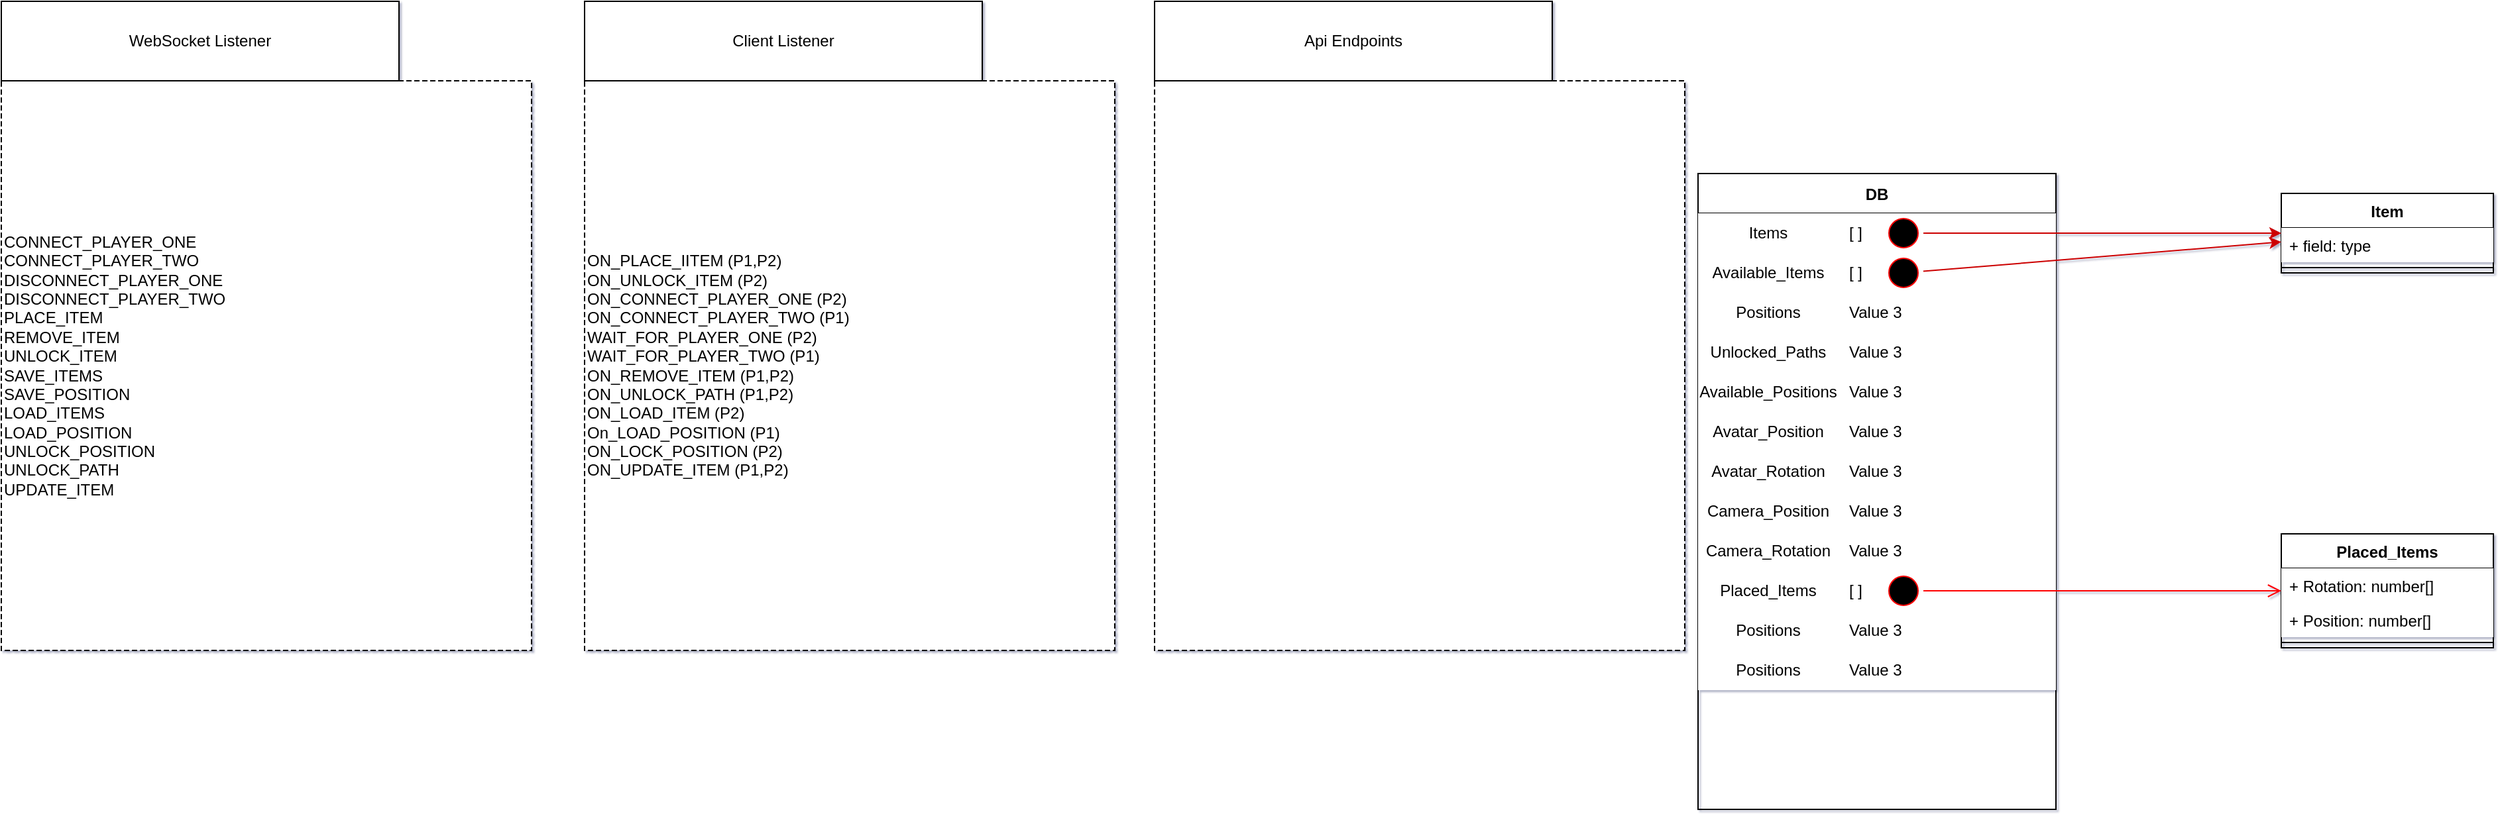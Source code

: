 <mxfile>
    <diagram id="mYibVGyzT6hVzNFoOZ4g" name="Page-1">
        <mxGraphModel dx="3292" dy="1272" grid="1" gridSize="10" guides="1" tooltips="1" connect="1" arrows="1" fold="1" page="1" pageScale="1" pageWidth="850" pageHeight="1100" background="#ffffff" math="0" shadow="1">
            <root>
                <mxCell id="0"/>
                <mxCell id="1" parent="0"/>
                <mxCell id="8" value="" style="group" vertex="1" connectable="0" parent="1">
                    <mxGeometry x="-1560" y="210" width="400" height="490" as="geometry"/>
                </mxCell>
                <mxCell id="2" value="CONNECT_PLAYER_ONE&lt;br&gt;CONNECT_PLAYER_TWO&lt;br&gt;DISCONNECT_PLAYER_ONE&lt;br&gt;DISCONNECT_PLAYER_TWO&lt;br&gt;PLACE_ITEM&lt;br&gt;REMOVE_ITEM&lt;br&gt;UNLOCK_ITEM&lt;br&gt;SAVE_ITEMS&lt;br&gt;SAVE_POSITION&lt;br&gt;LOAD_ITEMS&lt;br&gt;LOAD_POSITION&lt;br&gt;UNLOCK_POSITION&lt;br&gt;UNLOCK_PATH&lt;br&gt;UPDATE_ITEM" style="shape=partialRectangle;html=1;top=1;align=left;dashed=1;" parent="8" vertex="1">
                    <mxGeometry y="60" width="400" height="430" as="geometry"/>
                </mxCell>
                <mxCell id="7" value="" style="group" vertex="1" connectable="0" parent="8">
                    <mxGeometry width="300" height="60" as="geometry"/>
                </mxCell>
                <mxCell id="5" value="" style="rounded=0;whiteSpace=wrap;html=1;" vertex="1" parent="7">
                    <mxGeometry width="300" height="60" as="geometry"/>
                </mxCell>
                <mxCell id="6" value="WebSocket Listener" style="text;html=1;strokeColor=none;fillColor=none;align=center;verticalAlign=middle;whiteSpace=wrap;rounded=0;" vertex="1" parent="7">
                    <mxGeometry x="80" y="15" width="140" height="30" as="geometry"/>
                </mxCell>
                <mxCell id="9" value="" style="group" vertex="1" connectable="0" parent="1">
                    <mxGeometry x="-1120" y="210" width="400" height="490" as="geometry"/>
                </mxCell>
                <mxCell id="10" value="ON_PLACE_IITEM (P1,P2)&lt;br&gt;ON_UNLOCK_ITEM (P2)&lt;br&gt;ON_CONNECT_PLAYER_ONE (P2)&lt;br&gt;ON_CONNECT_PLAYER_TWO (P1)&lt;br&gt;WAIT_FOR_PLAYER_ONE (P2)&lt;br&gt;WAIT_FOR_PLAYER_TWO (P1)&lt;br&gt;ON_REMOVE_ITEM (P1,P2)&lt;br&gt;ON_UNLOCK_PATH (P1,P2)&lt;br&gt;ON_LOAD_ITEM (P2)&lt;br&gt;On_LOAD_POSITION (P1)&lt;br&gt;ON_LOCK_POSITION (P2)&lt;br&gt;ON_UPDATE_ITEM (P1,P2)" style="shape=partialRectangle;html=1;top=1;align=left;dashed=1;" vertex="1" parent="9">
                    <mxGeometry y="60" width="400" height="430" as="geometry"/>
                </mxCell>
                <mxCell id="11" value="" style="group" vertex="1" connectable="0" parent="9">
                    <mxGeometry width="300" height="60" as="geometry"/>
                </mxCell>
                <mxCell id="12" value="" style="rounded=0;whiteSpace=wrap;html=1;" vertex="1" parent="11">
                    <mxGeometry width="300" height="60" as="geometry"/>
                </mxCell>
                <mxCell id="13" value="Client Listener" style="text;html=1;strokeColor=none;fillColor=none;align=center;verticalAlign=middle;whiteSpace=wrap;rounded=0;" vertex="1" parent="11">
                    <mxGeometry x="80" y="15" width="140" height="30" as="geometry"/>
                </mxCell>
                <mxCell id="14" value="" style="group" vertex="1" connectable="0" parent="1">
                    <mxGeometry x="-690" y="210" width="400" height="490" as="geometry"/>
                </mxCell>
                <mxCell id="15" value="" style="shape=partialRectangle;html=1;top=1;align=left;dashed=1;" vertex="1" parent="14">
                    <mxGeometry y="60" width="400" height="430" as="geometry"/>
                </mxCell>
                <mxCell id="16" value="" style="group" vertex="1" connectable="0" parent="14">
                    <mxGeometry width="300" height="60" as="geometry"/>
                </mxCell>
                <mxCell id="17" value="" style="rounded=0;whiteSpace=wrap;html=1;" vertex="1" parent="16">
                    <mxGeometry width="300" height="60" as="geometry"/>
                </mxCell>
                <mxCell id="18" value="Api Endpoints" style="text;html=1;strokeColor=none;fillColor=none;align=center;verticalAlign=middle;whiteSpace=wrap;rounded=0;" vertex="1" parent="16">
                    <mxGeometry x="80" y="15" width="140" height="30" as="geometry"/>
                </mxCell>
                <mxCell id="19" value="DB" style="shape=table;startSize=30;container=1;collapsible=0;childLayout=tableLayout;fixedRows=1;rowLines=0;fontStyle=1;" vertex="1" parent="1">
                    <mxGeometry x="-280" y="340" width="270" height="480" as="geometry"/>
                </mxCell>
                <mxCell id="20" value="" style="shape=tableRow;horizontal=0;startSize=0;swimlaneHead=0;swimlaneBody=0;top=0;left=0;bottom=0;right=0;collapsible=0;dropTarget=0;fillColor=none;points=[[0,0.5],[1,0.5]];portConstraint=eastwest;" vertex="1" parent="19">
                    <mxGeometry y="30" width="270" height="30" as="geometry"/>
                </mxCell>
                <mxCell id="21" value="Items" style="shape=partialRectangle;html=1;whiteSpace=wrap;connectable=0;fillColor=default;top=0;left=0;bottom=0;right=0;overflow=hidden;pointerEvents=1;strokeColor=#000000;" vertex="1" parent="20">
                    <mxGeometry width="106" height="30" as="geometry">
                        <mxRectangle width="106" height="30" as="alternateBounds"/>
                    </mxGeometry>
                </mxCell>
                <mxCell id="22" value="[ ]" style="shape=partialRectangle;html=1;whiteSpace=wrap;connectable=0;fillColor=default;top=0;left=0;bottom=0;right=0;align=left;spacingLeft=6;overflow=hidden;strokeColor=#000000;" vertex="1" parent="20">
                    <mxGeometry x="106" width="164" height="30" as="geometry">
                        <mxRectangle width="164" height="30" as="alternateBounds"/>
                    </mxGeometry>
                </mxCell>
                <mxCell id="23" value="" style="shape=tableRow;horizontal=0;startSize=0;swimlaneHead=0;swimlaneBody=0;top=0;left=0;bottom=0;right=0;collapsible=0;dropTarget=0;fillColor=none;points=[[0,0.5],[1,0.5]];portConstraint=eastwest;" vertex="1" parent="19">
                    <mxGeometry y="60" width="270" height="30" as="geometry"/>
                </mxCell>
                <mxCell id="24" value="Available_Items" style="shape=partialRectangle;html=1;whiteSpace=wrap;connectable=0;fillColor=default;top=0;left=0;bottom=0;right=0;overflow=hidden;strokeColor=#000000;" vertex="1" parent="23">
                    <mxGeometry width="106" height="30" as="geometry">
                        <mxRectangle width="106" height="30" as="alternateBounds"/>
                    </mxGeometry>
                </mxCell>
                <mxCell id="25" value="[ ]" style="shape=partialRectangle;html=1;whiteSpace=wrap;connectable=0;fillColor=default;top=0;left=0;bottom=0;right=0;align=left;spacingLeft=6;overflow=hidden;strokeColor=#000000;" vertex="1" parent="23">
                    <mxGeometry x="106" width="164" height="30" as="geometry">
                        <mxRectangle width="164" height="30" as="alternateBounds"/>
                    </mxGeometry>
                </mxCell>
                <mxCell id="26" value="" style="shape=tableRow;horizontal=0;startSize=0;swimlaneHead=0;swimlaneBody=0;top=0;left=0;bottom=0;right=0;collapsible=0;dropTarget=0;fillColor=none;points=[[0,0.5],[1,0.5]];portConstraint=eastwest;" vertex="1" parent="19">
                    <mxGeometry y="90" width="270" height="30" as="geometry"/>
                </mxCell>
                <mxCell id="27" value="Positions" style="shape=partialRectangle;html=1;whiteSpace=wrap;connectable=0;fillColor=default;top=0;left=0;bottom=0;right=0;overflow=hidden;strokeColor=#000000;" vertex="1" parent="26">
                    <mxGeometry width="106" height="30" as="geometry">
                        <mxRectangle width="106" height="30" as="alternateBounds"/>
                    </mxGeometry>
                </mxCell>
                <mxCell id="28" value="Value 3" style="shape=partialRectangle;html=1;whiteSpace=wrap;connectable=0;fillColor=default;top=0;left=0;bottom=0;right=0;align=left;spacingLeft=6;overflow=hidden;strokeColor=#000000;" vertex="1" parent="26">
                    <mxGeometry x="106" width="164" height="30" as="geometry">
                        <mxRectangle width="164" height="30" as="alternateBounds"/>
                    </mxGeometry>
                </mxCell>
                <mxCell id="29" value="" style="shape=tableRow;horizontal=0;startSize=0;swimlaneHead=0;swimlaneBody=0;top=0;left=0;bottom=0;right=0;collapsible=0;dropTarget=0;fillColor=none;points=[[0,0.5],[1,0.5]];portConstraint=eastwest;" vertex="1" parent="19">
                    <mxGeometry y="120" width="270" height="30" as="geometry"/>
                </mxCell>
                <mxCell id="30" value="Unlocked_Paths" style="shape=partialRectangle;html=1;whiteSpace=wrap;connectable=0;fillColor=default;top=0;left=0;bottom=0;right=0;overflow=hidden;strokeColor=#000000;" vertex="1" parent="29">
                    <mxGeometry width="106" height="30" as="geometry">
                        <mxRectangle width="106" height="30" as="alternateBounds"/>
                    </mxGeometry>
                </mxCell>
                <mxCell id="31" value="Value 3" style="shape=partialRectangle;html=1;whiteSpace=wrap;connectable=0;fillColor=default;top=0;left=0;bottom=0;right=0;align=left;spacingLeft=6;overflow=hidden;strokeColor=#000000;" vertex="1" parent="29">
                    <mxGeometry x="106" width="164" height="30" as="geometry">
                        <mxRectangle width="164" height="30" as="alternateBounds"/>
                    </mxGeometry>
                </mxCell>
                <mxCell id="32" value="" style="shape=tableRow;horizontal=0;startSize=0;swimlaneHead=0;swimlaneBody=0;top=0;left=0;bottom=0;right=0;collapsible=0;dropTarget=0;fillColor=none;points=[[0,0.5],[1,0.5]];portConstraint=eastwest;" vertex="1" parent="19">
                    <mxGeometry y="150" width="270" height="30" as="geometry"/>
                </mxCell>
                <mxCell id="33" value="Available_Positions" style="shape=partialRectangle;html=1;whiteSpace=wrap;connectable=0;fillColor=default;top=0;left=0;bottom=0;right=0;overflow=hidden;strokeColor=#000000;" vertex="1" parent="32">
                    <mxGeometry width="106" height="30" as="geometry">
                        <mxRectangle width="106" height="30" as="alternateBounds"/>
                    </mxGeometry>
                </mxCell>
                <mxCell id="34" value="Value 3" style="shape=partialRectangle;html=1;whiteSpace=wrap;connectable=0;fillColor=default;top=0;left=0;bottom=0;right=0;align=left;spacingLeft=6;overflow=hidden;strokeColor=#000000;" vertex="1" parent="32">
                    <mxGeometry x="106" width="164" height="30" as="geometry">
                        <mxRectangle width="164" height="30" as="alternateBounds"/>
                    </mxGeometry>
                </mxCell>
                <mxCell id="35" value="" style="shape=tableRow;horizontal=0;startSize=0;swimlaneHead=0;swimlaneBody=0;top=0;left=0;bottom=0;right=0;collapsible=0;dropTarget=0;fillColor=none;points=[[0,0.5],[1,0.5]];portConstraint=eastwest;" vertex="1" parent="19">
                    <mxGeometry y="180" width="270" height="30" as="geometry"/>
                </mxCell>
                <mxCell id="36" value="Avatar_Position" style="shape=partialRectangle;html=1;whiteSpace=wrap;connectable=0;fillColor=default;top=0;left=0;bottom=0;right=0;overflow=hidden;strokeColor=#000000;" vertex="1" parent="35">
                    <mxGeometry width="106" height="30" as="geometry">
                        <mxRectangle width="106" height="30" as="alternateBounds"/>
                    </mxGeometry>
                </mxCell>
                <mxCell id="37" value="Value 3" style="shape=partialRectangle;html=1;whiteSpace=wrap;connectable=0;fillColor=default;top=0;left=0;bottom=0;right=0;align=left;spacingLeft=6;overflow=hidden;strokeColor=#000000;" vertex="1" parent="35">
                    <mxGeometry x="106" width="164" height="30" as="geometry">
                        <mxRectangle width="164" height="30" as="alternateBounds"/>
                    </mxGeometry>
                </mxCell>
                <mxCell id="38" value="" style="shape=tableRow;horizontal=0;startSize=0;swimlaneHead=0;swimlaneBody=0;top=0;left=0;bottom=0;right=0;collapsible=0;dropTarget=0;fillColor=none;points=[[0,0.5],[1,0.5]];portConstraint=eastwest;" vertex="1" parent="19">
                    <mxGeometry y="210" width="270" height="30" as="geometry"/>
                </mxCell>
                <mxCell id="39" value="Avatar_Rotation" style="shape=partialRectangle;html=1;whiteSpace=wrap;connectable=0;fillColor=default;top=0;left=0;bottom=0;right=0;overflow=hidden;strokeColor=#000000;" vertex="1" parent="38">
                    <mxGeometry width="106" height="30" as="geometry">
                        <mxRectangle width="106" height="30" as="alternateBounds"/>
                    </mxGeometry>
                </mxCell>
                <mxCell id="40" value="Value 3" style="shape=partialRectangle;html=1;whiteSpace=wrap;connectable=0;fillColor=default;top=0;left=0;bottom=0;right=0;align=left;spacingLeft=6;overflow=hidden;strokeColor=#000000;" vertex="1" parent="38">
                    <mxGeometry x="106" width="164" height="30" as="geometry">
                        <mxRectangle width="164" height="30" as="alternateBounds"/>
                    </mxGeometry>
                </mxCell>
                <mxCell id="96" value="" style="shape=tableRow;horizontal=0;startSize=0;swimlaneHead=0;swimlaneBody=0;top=0;left=0;bottom=0;right=0;collapsible=0;dropTarget=0;fillColor=none;points=[[0,0.5],[1,0.5]];portConstraint=eastwest;" vertex="1" parent="19">
                    <mxGeometry y="240" width="270" height="30" as="geometry"/>
                </mxCell>
                <mxCell id="97" value="Camera_Position" style="shape=partialRectangle;html=1;whiteSpace=wrap;connectable=0;fillColor=default;top=0;left=0;bottom=0;right=0;overflow=hidden;strokeColor=#000000;" vertex="1" parent="96">
                    <mxGeometry width="106" height="30" as="geometry">
                        <mxRectangle width="106" height="30" as="alternateBounds"/>
                    </mxGeometry>
                </mxCell>
                <mxCell id="98" value="Value 3" style="shape=partialRectangle;html=1;whiteSpace=wrap;connectable=0;fillColor=default;top=0;left=0;bottom=0;right=0;align=left;spacingLeft=6;overflow=hidden;strokeColor=#000000;" vertex="1" parent="96">
                    <mxGeometry x="106" width="164" height="30" as="geometry">
                        <mxRectangle width="164" height="30" as="alternateBounds"/>
                    </mxGeometry>
                </mxCell>
                <mxCell id="99" value="" style="shape=tableRow;horizontal=0;startSize=0;swimlaneHead=0;swimlaneBody=0;top=0;left=0;bottom=0;right=0;collapsible=0;dropTarget=0;fillColor=none;points=[[0,0.5],[1,0.5]];portConstraint=eastwest;" vertex="1" parent="19">
                    <mxGeometry y="270" width="270" height="30" as="geometry"/>
                </mxCell>
                <mxCell id="100" value="Camera_Rotation" style="shape=partialRectangle;html=1;whiteSpace=wrap;connectable=0;fillColor=default;top=0;left=0;bottom=0;right=0;overflow=hidden;strokeColor=#000000;" vertex="1" parent="99">
                    <mxGeometry width="106" height="30" as="geometry">
                        <mxRectangle width="106" height="30" as="alternateBounds"/>
                    </mxGeometry>
                </mxCell>
                <mxCell id="101" value="Value 3" style="shape=partialRectangle;html=1;whiteSpace=wrap;connectable=0;fillColor=default;top=0;left=0;bottom=0;right=0;align=left;spacingLeft=6;overflow=hidden;strokeColor=#000000;" vertex="1" parent="99">
                    <mxGeometry x="106" width="164" height="30" as="geometry">
                        <mxRectangle width="164" height="30" as="alternateBounds"/>
                    </mxGeometry>
                </mxCell>
                <mxCell id="41" value="" style="shape=tableRow;horizontal=0;startSize=0;swimlaneHead=0;swimlaneBody=0;top=0;left=0;bottom=0;right=0;collapsible=0;dropTarget=0;fillColor=none;points=[[0,0.5],[1,0.5]];portConstraint=eastwest;" vertex="1" parent="19">
                    <mxGeometry y="300" width="270" height="30" as="geometry"/>
                </mxCell>
                <mxCell id="42" value="Placed_Items" style="shape=partialRectangle;html=1;whiteSpace=wrap;connectable=0;fillColor=default;top=0;left=0;bottom=0;right=0;overflow=hidden;strokeColor=#000000;" vertex="1" parent="41">
                    <mxGeometry width="106" height="30" as="geometry">
                        <mxRectangle width="106" height="30" as="alternateBounds"/>
                    </mxGeometry>
                </mxCell>
                <mxCell id="43" value="[ ]" style="shape=partialRectangle;html=1;whiteSpace=wrap;connectable=0;fillColor=default;top=0;left=0;bottom=0;right=0;align=left;spacingLeft=6;overflow=hidden;strokeColor=#000000;" vertex="1" parent="41">
                    <mxGeometry x="106" width="164" height="30" as="geometry">
                        <mxRectangle width="164" height="30" as="alternateBounds"/>
                    </mxGeometry>
                </mxCell>
                <mxCell id="44" value="" style="shape=tableRow;horizontal=0;startSize=0;swimlaneHead=0;swimlaneBody=0;top=0;left=0;bottom=0;right=0;collapsible=0;dropTarget=0;fillColor=none;points=[[0,0.5],[1,0.5]];portConstraint=eastwest;" vertex="1" parent="19">
                    <mxGeometry y="330" width="270" height="30" as="geometry"/>
                </mxCell>
                <mxCell id="45" value="Positions" style="shape=partialRectangle;html=1;whiteSpace=wrap;connectable=0;fillColor=default;top=0;left=0;bottom=0;right=0;overflow=hidden;strokeColor=#000000;" vertex="1" parent="44">
                    <mxGeometry width="106" height="30" as="geometry">
                        <mxRectangle width="106" height="30" as="alternateBounds"/>
                    </mxGeometry>
                </mxCell>
                <mxCell id="46" value="Value 3" style="shape=partialRectangle;html=1;whiteSpace=wrap;connectable=0;fillColor=default;top=0;left=0;bottom=0;right=0;align=left;spacingLeft=6;overflow=hidden;strokeColor=#000000;" vertex="1" parent="44">
                    <mxGeometry x="106" width="164" height="30" as="geometry">
                        <mxRectangle width="164" height="30" as="alternateBounds"/>
                    </mxGeometry>
                </mxCell>
                <mxCell id="47" value="" style="shape=tableRow;horizontal=0;startSize=0;swimlaneHead=0;swimlaneBody=0;top=0;left=0;bottom=0;right=0;collapsible=0;dropTarget=0;fillColor=none;points=[[0,0.5],[1,0.5]];portConstraint=eastwest;" vertex="1" parent="19">
                    <mxGeometry y="360" width="270" height="30" as="geometry"/>
                </mxCell>
                <mxCell id="48" value="Positions" style="shape=partialRectangle;html=1;whiteSpace=wrap;connectable=0;fillColor=default;top=0;left=0;bottom=0;right=0;overflow=hidden;strokeColor=#000000;" vertex="1" parent="47">
                    <mxGeometry width="106" height="30" as="geometry">
                        <mxRectangle width="106" height="30" as="alternateBounds"/>
                    </mxGeometry>
                </mxCell>
                <mxCell id="49" value="Value 3" style="shape=partialRectangle;html=1;whiteSpace=wrap;connectable=0;fillColor=default;top=0;left=0;bottom=0;right=0;align=left;spacingLeft=6;overflow=hidden;strokeColor=#000000;" vertex="1" parent="47">
                    <mxGeometry x="106" width="164" height="30" as="geometry">
                        <mxRectangle width="164" height="30" as="alternateBounds"/>
                    </mxGeometry>
                </mxCell>
                <mxCell id="50" value="Item" style="swimlane;fontStyle=1;align=center;verticalAlign=top;childLayout=stackLayout;horizontal=1;startSize=26;horizontalStack=0;resizeParent=1;resizeParentMax=0;resizeLast=0;collapsible=1;marginBottom=0;strokeColor=#000000;fillColor=default;" vertex="1" parent="1">
                    <mxGeometry x="160" y="355" width="160" height="60" as="geometry"/>
                </mxCell>
                <mxCell id="51" value="+ field: type" style="text;strokeColor=none;fillColor=default;align=left;verticalAlign=top;spacingLeft=4;spacingRight=4;overflow=hidden;rotatable=0;points=[[0,0.5],[1,0.5]];portConstraint=eastwest;" vertex="1" parent="50">
                    <mxGeometry y="26" width="160" height="26" as="geometry"/>
                </mxCell>
                <mxCell id="52" value="" style="line;strokeWidth=1;fillColor=none;align=left;verticalAlign=middle;spacingTop=-1;spacingLeft=3;spacingRight=3;rotatable=0;labelPosition=right;points=[];portConstraint=eastwest;strokeColor=inherit;" vertex="1" parent="50">
                    <mxGeometry y="52" width="160" height="8" as="geometry"/>
                </mxCell>
                <mxCell id="54" value="Placed_Items" style="swimlane;fontStyle=1;align=center;verticalAlign=top;childLayout=stackLayout;horizontal=1;startSize=26;horizontalStack=0;resizeParent=1;resizeParentMax=0;resizeLast=0;collapsible=1;marginBottom=0;strokeColor=#000000;fillColor=default;" vertex="1" parent="1">
                    <mxGeometry x="160" y="612" width="160" height="86" as="geometry"/>
                </mxCell>
                <mxCell id="55" value="+ Rotation: number[]" style="text;strokeColor=none;fillColor=default;align=left;verticalAlign=top;spacingLeft=4;spacingRight=4;overflow=hidden;rotatable=0;points=[[0,0.5],[1,0.5]];portConstraint=eastwest;" vertex="1" parent="54">
                    <mxGeometry y="26" width="160" height="26" as="geometry"/>
                </mxCell>
                <mxCell id="58" value="+ Position: number[]" style="text;strokeColor=none;fillColor=default;align=left;verticalAlign=top;spacingLeft=4;spacingRight=4;overflow=hidden;rotatable=0;points=[[0,0.5],[1,0.5]];portConstraint=eastwest;" vertex="1" parent="54">
                    <mxGeometry y="52" width="160" height="26" as="geometry"/>
                </mxCell>
                <mxCell id="56" value="" style="line;strokeWidth=1;fillColor=none;align=left;verticalAlign=middle;spacingTop=-1;spacingLeft=3;spacingRight=3;rotatable=0;labelPosition=right;points=[];portConstraint=eastwest;strokeColor=inherit;" vertex="1" parent="54">
                    <mxGeometry y="78" width="160" height="8" as="geometry"/>
                </mxCell>
                <mxCell id="59" value="" style="ellipse;html=1;shape=startState;fillColor=#000000;strokeColor=#ff0000;" vertex="1" parent="1">
                    <mxGeometry x="-140" y="640" width="30" height="30" as="geometry"/>
                </mxCell>
                <mxCell id="60" value="" style="edgeStyle=orthogonalEdgeStyle;html=1;verticalAlign=bottom;endArrow=open;endSize=8;strokeColor=#ff0000;" edge="1" source="59" parent="1" target="54">
                    <mxGeometry relative="1" as="geometry">
                        <mxPoint x="-115" y="670" as="targetPoint"/>
                    </mxGeometry>
                </mxCell>
                <mxCell id="62" style="edgeStyle=none;html=1;strokeColor=#CC0000;" edge="1" parent="1" source="61" target="50">
                    <mxGeometry relative="1" as="geometry"/>
                </mxCell>
                <mxCell id="61" value="" style="ellipse;html=1;shape=startState;fillColor=#000000;strokeColor=#ff0000;" vertex="1" parent="1">
                    <mxGeometry x="-140" y="370" width="30" height="30" as="geometry"/>
                </mxCell>
                <mxCell id="64" style="edgeStyle=none;html=1;strokeColor=#CC0000;" edge="1" parent="1" source="63" target="50">
                    <mxGeometry relative="1" as="geometry"/>
                </mxCell>
                <mxCell id="63" value="" style="ellipse;html=1;shape=startState;fillColor=#000000;strokeColor=#ff0000;" vertex="1" parent="1">
                    <mxGeometry x="-140" y="400" width="30" height="30" as="geometry"/>
                </mxCell>
            </root>
        </mxGraphModel>
    </diagram>
</mxfile>